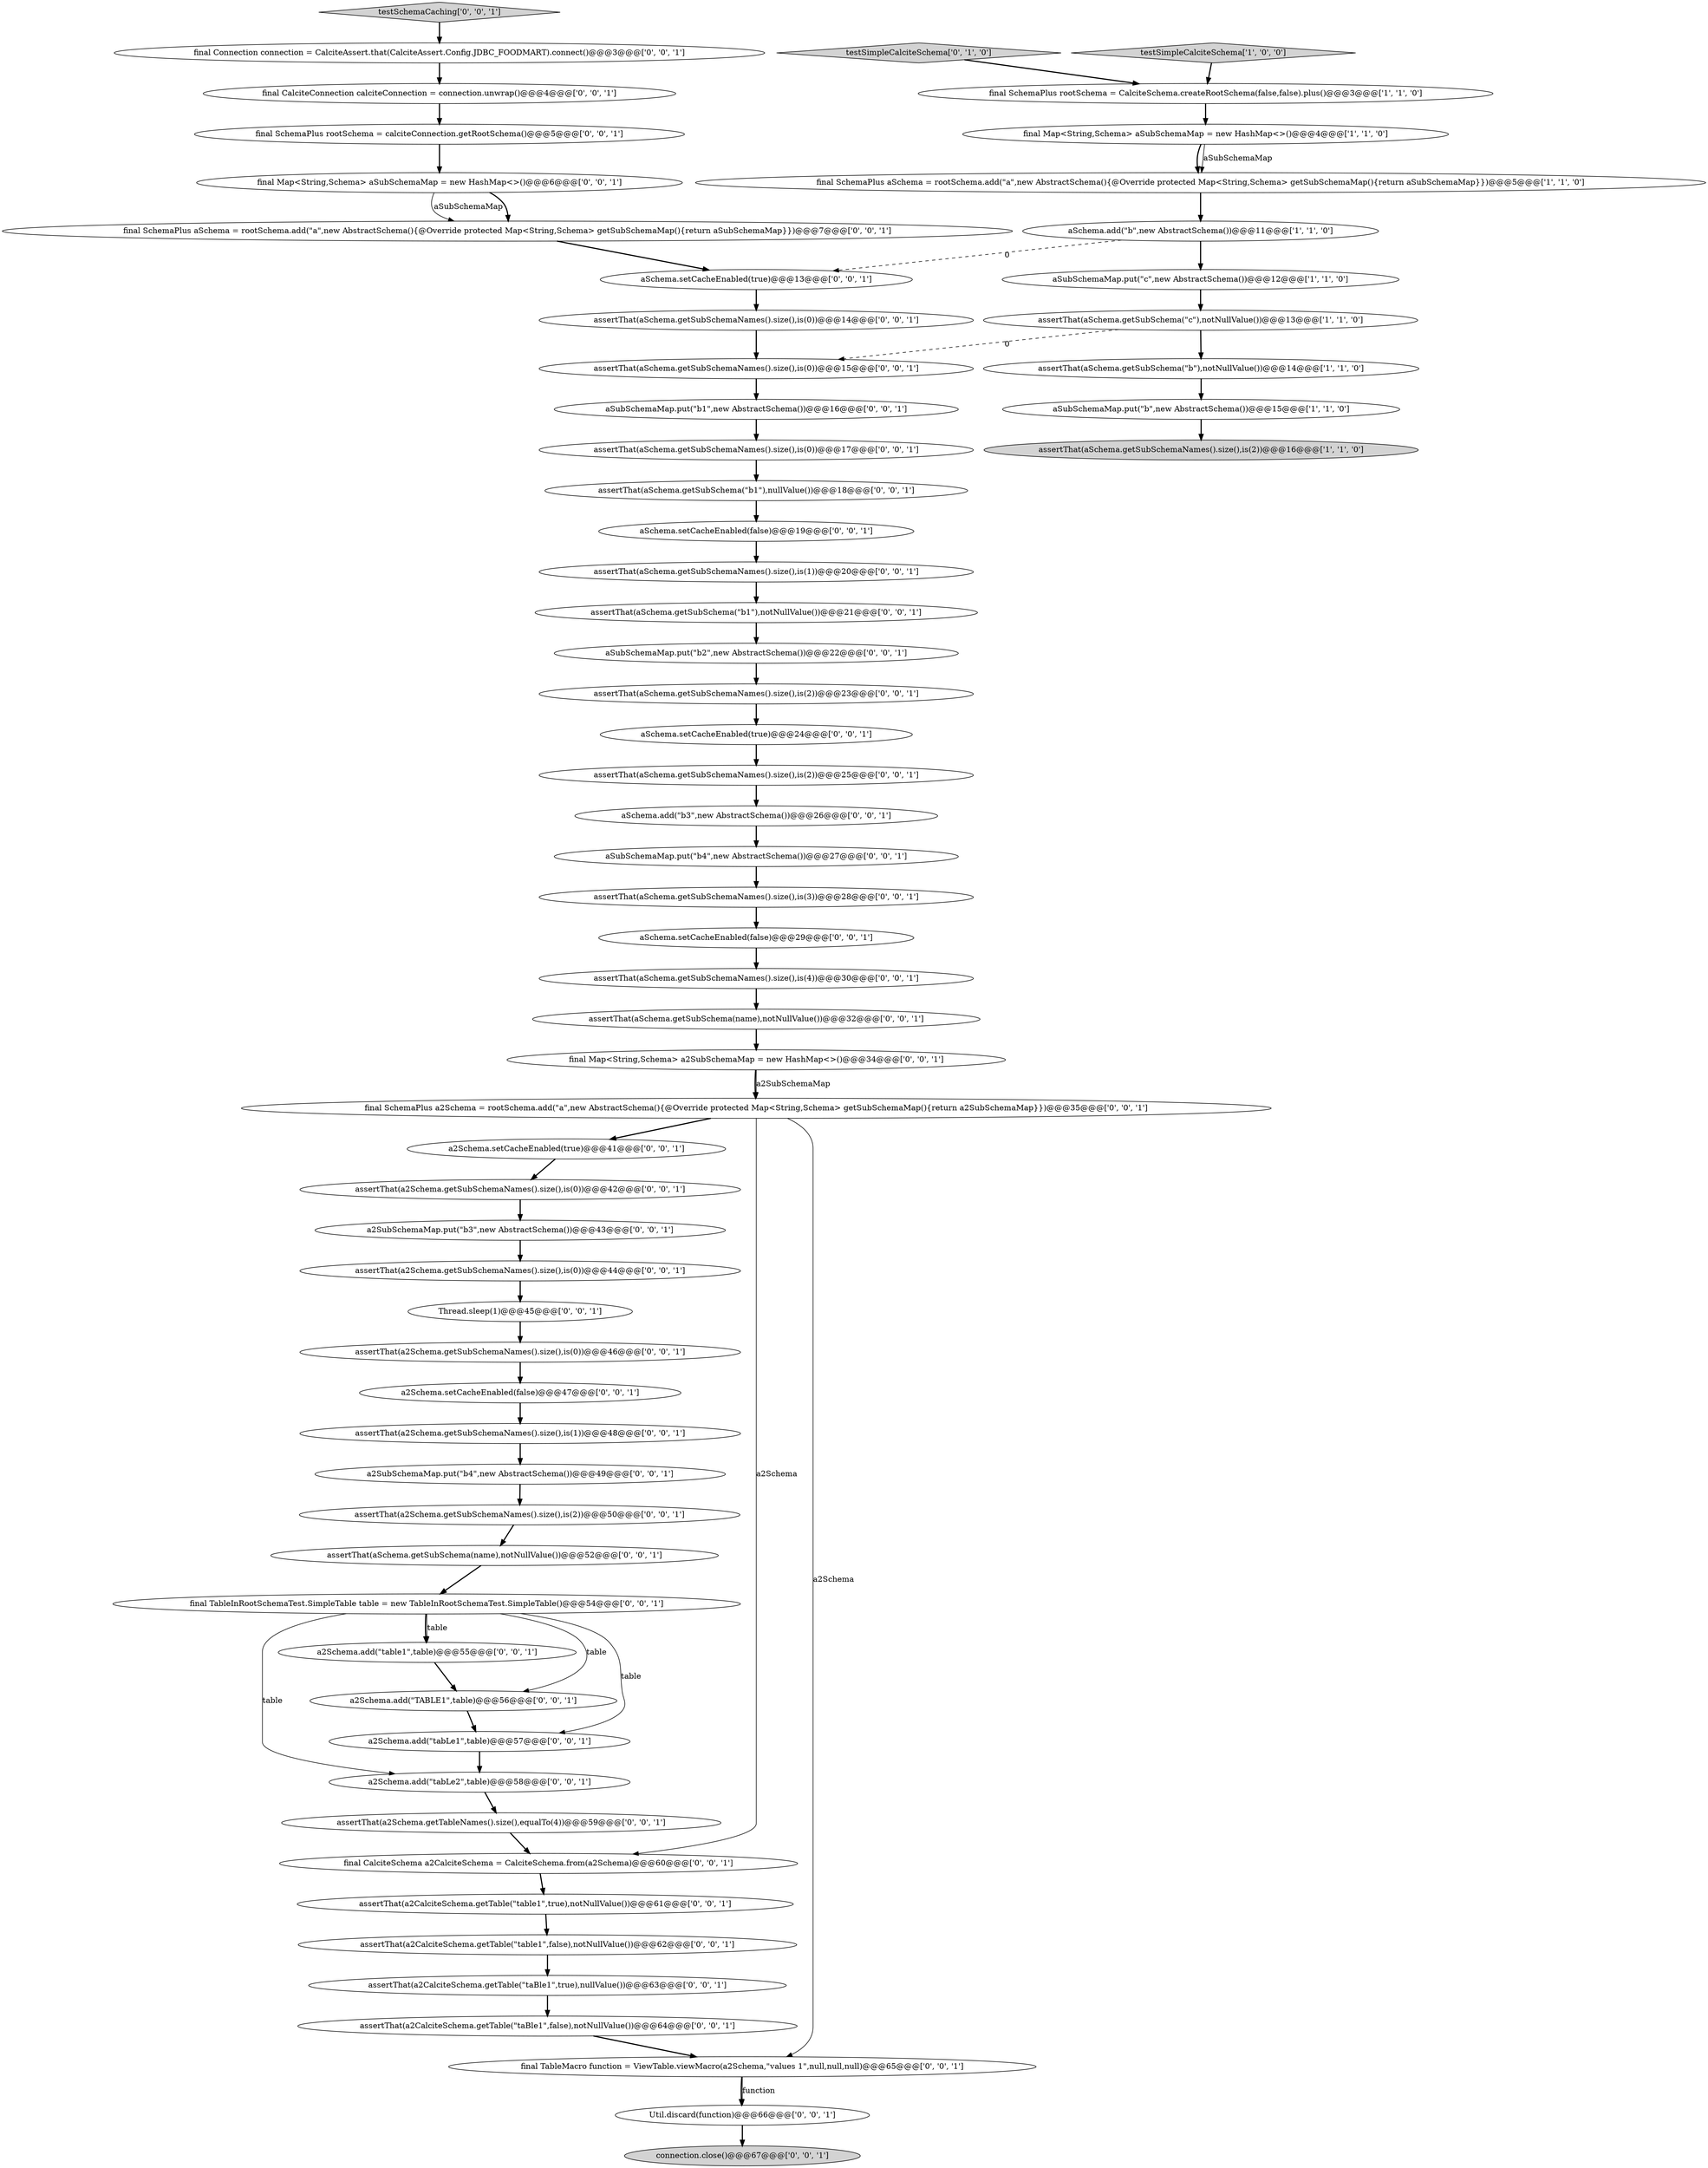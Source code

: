 digraph {
20 [style = filled, label = "a2Schema.setCacheEnabled(true)@@@41@@@['0', '0', '1']", fillcolor = white, shape = ellipse image = "AAA0AAABBB3BBB"];
28 [style = filled, label = "assertThat(a2CalciteSchema.getTable(\"table1\",false),notNullValue())@@@62@@@['0', '0', '1']", fillcolor = white, shape = ellipse image = "AAA0AAABBB3BBB"];
32 [style = filled, label = "Util.discard(function)@@@66@@@['0', '0', '1']", fillcolor = white, shape = ellipse image = "AAA0AAABBB3BBB"];
6 [style = filled, label = "aSchema.add(\"b\",new AbstractSchema())@@@11@@@['1', '1', '0']", fillcolor = white, shape = ellipse image = "AAA0AAABBB1BBB"];
17 [style = filled, label = "assertThat(a2Schema.getSubSchemaNames().size(),is(1))@@@48@@@['0', '0', '1']", fillcolor = white, shape = ellipse image = "AAA0AAABBB3BBB"];
51 [style = filled, label = "testSchemaCaching['0', '0', '1']", fillcolor = lightgray, shape = diamond image = "AAA0AAABBB3BBB"];
49 [style = filled, label = "assertThat(aSchema.getSubSchema(name),notNullValue())@@@32@@@['0', '0', '1']", fillcolor = white, shape = ellipse image = "AAA0AAABBB3BBB"];
24 [style = filled, label = "assertThat(a2Schema.getTableNames().size(),equalTo(4))@@@59@@@['0', '0', '1']", fillcolor = white, shape = ellipse image = "AAA0AAABBB3BBB"];
62 [style = filled, label = "assertThat(aSchema.getSubSchema(name),notNullValue())@@@52@@@['0', '0', '1']", fillcolor = white, shape = ellipse image = "AAA0AAABBB3BBB"];
5 [style = filled, label = "assertThat(aSchema.getSubSchemaNames().size(),is(2))@@@16@@@['1', '1', '0']", fillcolor = lightgray, shape = ellipse image = "AAA0AAABBB1BBB"];
37 [style = filled, label = "a2Schema.add(\"table1\",table)@@@55@@@['0', '0', '1']", fillcolor = white, shape = ellipse image = "AAA0AAABBB3BBB"];
55 [style = filled, label = "aSchema.setCacheEnabled(false)@@@19@@@['0', '0', '1']", fillcolor = white, shape = ellipse image = "AAA0AAABBB3BBB"];
59 [style = filled, label = "assertThat(a2CalciteSchema.getTable(\"taBle1\",false),notNullValue())@@@64@@@['0', '0', '1']", fillcolor = white, shape = ellipse image = "AAA0AAABBB3BBB"];
1 [style = filled, label = "testSimpleCalciteSchema['1', '0', '0']", fillcolor = lightgray, shape = diamond image = "AAA0AAABBB1BBB"];
25 [style = filled, label = "assertThat(a2CalciteSchema.getTable(\"table1\",true),notNullValue())@@@61@@@['0', '0', '1']", fillcolor = white, shape = ellipse image = "AAA0AAABBB3BBB"];
29 [style = filled, label = "aSchema.setCacheEnabled(true)@@@13@@@['0', '0', '1']", fillcolor = white, shape = ellipse image = "AAA0AAABBB3BBB"];
34 [style = filled, label = "assertThat(a2CalciteSchema.getTable(\"taBle1\",true),nullValue())@@@63@@@['0', '0', '1']", fillcolor = white, shape = ellipse image = "AAA0AAABBB3BBB"];
36 [style = filled, label = "final TableMacro function = ViewTable.viewMacro(a2Schema,\"values 1\",null,null,null)@@@65@@@['0', '0', '1']", fillcolor = white, shape = ellipse image = "AAA0AAABBB3BBB"];
0 [style = filled, label = "assertThat(aSchema.getSubSchema(\"c\"),notNullValue())@@@13@@@['1', '1', '0']", fillcolor = white, shape = ellipse image = "AAA0AAABBB1BBB"];
40 [style = filled, label = "assertThat(a2Schema.getSubSchemaNames().size(),is(0))@@@46@@@['0', '0', '1']", fillcolor = white, shape = ellipse image = "AAA0AAABBB3BBB"];
58 [style = filled, label = "a2SubSchemaMap.put(\"b4\",new AbstractSchema())@@@49@@@['0', '0', '1']", fillcolor = white, shape = ellipse image = "AAA0AAABBB3BBB"];
27 [style = filled, label = "assertThat(aSchema.getSubSchemaNames().size(),is(3))@@@28@@@['0', '0', '1']", fillcolor = white, shape = ellipse image = "AAA0AAABBB3BBB"];
56 [style = filled, label = "a2Schema.setCacheEnabled(false)@@@47@@@['0', '0', '1']", fillcolor = white, shape = ellipse image = "AAA0AAABBB3BBB"];
4 [style = filled, label = "final SchemaPlus aSchema = rootSchema.add(\"a\",new AbstractSchema(){@Override protected Map<String,Schema> getSubSchemaMap(){return aSubSchemaMap}})@@@5@@@['1', '1', '0']", fillcolor = white, shape = ellipse image = "AAA0AAABBB1BBB"];
23 [style = filled, label = "assertThat(aSchema.getSubSchemaNames().size(),is(0))@@@15@@@['0', '0', '1']", fillcolor = white, shape = ellipse image = "AAA0AAABBB3BBB"];
7 [style = filled, label = "aSubSchemaMap.put(\"b\",new AbstractSchema())@@@15@@@['1', '1', '0']", fillcolor = white, shape = ellipse image = "AAA0AAABBB1BBB"];
11 [style = filled, label = "aSchema.add(\"b3\",new AbstractSchema())@@@26@@@['0', '0', '1']", fillcolor = white, shape = ellipse image = "AAA0AAABBB3BBB"];
41 [style = filled, label = "final CalciteConnection calciteConnection = connection.unwrap()@@@4@@@['0', '0', '1']", fillcolor = white, shape = ellipse image = "AAA0AAABBB3BBB"];
33 [style = filled, label = "final TableInRootSchemaTest.SimpleTable table = new TableInRootSchemaTest.SimpleTable()@@@54@@@['0', '0', '1']", fillcolor = white, shape = ellipse image = "AAA0AAABBB3BBB"];
48 [style = filled, label = "assertThat(aSchema.getSubSchemaNames().size(),is(2))@@@23@@@['0', '0', '1']", fillcolor = white, shape = ellipse image = "AAA0AAABBB3BBB"];
30 [style = filled, label = "assertThat(aSchema.getSubSchemaNames().size(),is(2))@@@25@@@['0', '0', '1']", fillcolor = white, shape = ellipse image = "AAA0AAABBB3BBB"];
54 [style = filled, label = "final Connection connection = CalciteAssert.that(CalciteAssert.Config.JDBC_FOODMART).connect()@@@3@@@['0', '0', '1']", fillcolor = white, shape = ellipse image = "AAA0AAABBB3BBB"];
61 [style = filled, label = "connection.close()@@@67@@@['0', '0', '1']", fillcolor = lightgray, shape = ellipse image = "AAA0AAABBB3BBB"];
46 [style = filled, label = "aSubSchemaMap.put(\"b4\",new AbstractSchema())@@@27@@@['0', '0', '1']", fillcolor = white, shape = ellipse image = "AAA0AAABBB3BBB"];
10 [style = filled, label = "testSimpleCalciteSchema['0', '1', '0']", fillcolor = lightgray, shape = diamond image = "AAA0AAABBB2BBB"];
57 [style = filled, label = "final SchemaPlus aSchema = rootSchema.add(\"a\",new AbstractSchema(){@Override protected Map<String,Schema> getSubSchemaMap(){return aSubSchemaMap}})@@@7@@@['0', '0', '1']", fillcolor = white, shape = ellipse image = "AAA0AAABBB3BBB"];
60 [style = filled, label = "assertThat(aSchema.getSubSchemaNames().size(),is(4))@@@30@@@['0', '0', '1']", fillcolor = white, shape = ellipse image = "AAA0AAABBB3BBB"];
15 [style = filled, label = "aSubSchemaMap.put(\"b1\",new AbstractSchema())@@@16@@@['0', '0', '1']", fillcolor = white, shape = ellipse image = "AAA0AAABBB3BBB"];
3 [style = filled, label = "assertThat(aSchema.getSubSchema(\"b\"),notNullValue())@@@14@@@['1', '1', '0']", fillcolor = white, shape = ellipse image = "AAA0AAABBB1BBB"];
2 [style = filled, label = "aSubSchemaMap.put(\"c\",new AbstractSchema())@@@12@@@['1', '1', '0']", fillcolor = white, shape = ellipse image = "AAA0AAABBB1BBB"];
26 [style = filled, label = "final SchemaPlus a2Schema = rootSchema.add(\"a\",new AbstractSchema(){@Override protected Map<String,Schema> getSubSchemaMap(){return a2SubSchemaMap}})@@@35@@@['0', '0', '1']", fillcolor = white, shape = ellipse image = "AAA0AAABBB3BBB"];
14 [style = filled, label = "assertThat(a2Schema.getSubSchemaNames().size(),is(0))@@@44@@@['0', '0', '1']", fillcolor = white, shape = ellipse image = "AAA0AAABBB3BBB"];
31 [style = filled, label = "a2Schema.add(\"tabLe2\",table)@@@58@@@['0', '0', '1']", fillcolor = white, shape = ellipse image = "AAA0AAABBB3BBB"];
16 [style = filled, label = "final Map<String,Schema> a2SubSchemaMap = new HashMap<>()@@@34@@@['0', '0', '1']", fillcolor = white, shape = ellipse image = "AAA0AAABBB3BBB"];
19 [style = filled, label = "aSchema.setCacheEnabled(true)@@@24@@@['0', '0', '1']", fillcolor = white, shape = ellipse image = "AAA0AAABBB3BBB"];
21 [style = filled, label = "aSubSchemaMap.put(\"b2\",new AbstractSchema())@@@22@@@['0', '0', '1']", fillcolor = white, shape = ellipse image = "AAA0AAABBB3BBB"];
13 [style = filled, label = "aSchema.setCacheEnabled(false)@@@29@@@['0', '0', '1']", fillcolor = white, shape = ellipse image = "AAA0AAABBB3BBB"];
38 [style = filled, label = "assertThat(aSchema.getSubSchemaNames().size(),is(0))@@@17@@@['0', '0', '1']", fillcolor = white, shape = ellipse image = "AAA0AAABBB3BBB"];
44 [style = filled, label = "assertThat(a2Schema.getSubSchemaNames().size(),is(2))@@@50@@@['0', '0', '1']", fillcolor = white, shape = ellipse image = "AAA0AAABBB3BBB"];
18 [style = filled, label = "final SchemaPlus rootSchema = calciteConnection.getRootSchema()@@@5@@@['0', '0', '1']", fillcolor = white, shape = ellipse image = "AAA0AAABBB3BBB"];
43 [style = filled, label = "a2Schema.add(\"tabLe1\",table)@@@57@@@['0', '0', '1']", fillcolor = white, shape = ellipse image = "AAA0AAABBB3BBB"];
45 [style = filled, label = "assertThat(aSchema.getSubSchemaNames().size(),is(1))@@@20@@@['0', '0', '1']", fillcolor = white, shape = ellipse image = "AAA0AAABBB3BBB"];
50 [style = filled, label = "Thread.sleep(1)@@@45@@@['0', '0', '1']", fillcolor = white, shape = ellipse image = "AAA0AAABBB3BBB"];
8 [style = filled, label = "final SchemaPlus rootSchema = CalciteSchema.createRootSchema(false,false).plus()@@@3@@@['1', '1', '0']", fillcolor = white, shape = ellipse image = "AAA0AAABBB1BBB"];
53 [style = filled, label = "final CalciteSchema a2CalciteSchema = CalciteSchema.from(a2Schema)@@@60@@@['0', '0', '1']", fillcolor = white, shape = ellipse image = "AAA0AAABBB3BBB"];
9 [style = filled, label = "final Map<String,Schema> aSubSchemaMap = new HashMap<>()@@@4@@@['1', '1', '0']", fillcolor = white, shape = ellipse image = "AAA0AAABBB1BBB"];
47 [style = filled, label = "assertThat(aSchema.getSubSchema(\"b1\"),notNullValue())@@@21@@@['0', '0', '1']", fillcolor = white, shape = ellipse image = "AAA0AAABBB3BBB"];
22 [style = filled, label = "assertThat(a2Schema.getSubSchemaNames().size(),is(0))@@@42@@@['0', '0', '1']", fillcolor = white, shape = ellipse image = "AAA0AAABBB3BBB"];
12 [style = filled, label = "a2SubSchemaMap.put(\"b3\",new AbstractSchema())@@@43@@@['0', '0', '1']", fillcolor = white, shape = ellipse image = "AAA0AAABBB3BBB"];
52 [style = filled, label = "a2Schema.add(\"TABLE1\",table)@@@56@@@['0', '0', '1']", fillcolor = white, shape = ellipse image = "AAA0AAABBB3BBB"];
35 [style = filled, label = "assertThat(aSchema.getSubSchema(\"b1\"),nullValue())@@@18@@@['0', '0', '1']", fillcolor = white, shape = ellipse image = "AAA0AAABBB3BBB"];
39 [style = filled, label = "final Map<String,Schema> aSubSchemaMap = new HashMap<>()@@@6@@@['0', '0', '1']", fillcolor = white, shape = ellipse image = "AAA0AAABBB3BBB"];
42 [style = filled, label = "assertThat(aSchema.getSubSchemaNames().size(),is(0))@@@14@@@['0', '0', '1']", fillcolor = white, shape = ellipse image = "AAA0AAABBB3BBB"];
0->3 [style = bold, label=""];
27->13 [style = bold, label=""];
42->23 [style = bold, label=""];
32->61 [style = bold, label=""];
15->38 [style = bold, label=""];
53->25 [style = bold, label=""];
25->28 [style = bold, label=""];
39->57 [style = solid, label="aSubSchemaMap"];
1->8 [style = bold, label=""];
49->16 [style = bold, label=""];
44->62 [style = bold, label=""];
33->31 [style = solid, label="table"];
28->34 [style = bold, label=""];
35->55 [style = bold, label=""];
40->56 [style = bold, label=""];
4->6 [style = bold, label=""];
51->54 [style = bold, label=""];
26->36 [style = solid, label="a2Schema"];
31->24 [style = bold, label=""];
9->4 [style = bold, label=""];
0->23 [style = dashed, label="0"];
17->58 [style = bold, label=""];
23->15 [style = bold, label=""];
16->26 [style = bold, label=""];
57->29 [style = bold, label=""];
21->48 [style = bold, label=""];
36->32 [style = bold, label=""];
54->41 [style = bold, label=""];
11->46 [style = bold, label=""];
56->17 [style = bold, label=""];
9->4 [style = solid, label="aSubSchemaMap"];
20->22 [style = bold, label=""];
58->44 [style = bold, label=""];
6->2 [style = bold, label=""];
60->49 [style = bold, label=""];
13->60 [style = bold, label=""];
39->57 [style = bold, label=""];
26->53 [style = solid, label="a2Schema"];
30->11 [style = bold, label=""];
52->43 [style = bold, label=""];
7->5 [style = bold, label=""];
2->0 [style = bold, label=""];
34->59 [style = bold, label=""];
6->29 [style = dashed, label="0"];
16->26 [style = solid, label="a2SubSchemaMap"];
10->8 [style = bold, label=""];
18->39 [style = bold, label=""];
3->7 [style = bold, label=""];
22->12 [style = bold, label=""];
29->42 [style = bold, label=""];
33->52 [style = solid, label="table"];
46->27 [style = bold, label=""];
50->40 [style = bold, label=""];
33->43 [style = solid, label="table"];
12->14 [style = bold, label=""];
8->9 [style = bold, label=""];
45->47 [style = bold, label=""];
48->19 [style = bold, label=""];
14->50 [style = bold, label=""];
59->36 [style = bold, label=""];
37->52 [style = bold, label=""];
47->21 [style = bold, label=""];
62->33 [style = bold, label=""];
36->32 [style = solid, label="function"];
33->37 [style = solid, label="table"];
38->35 [style = bold, label=""];
33->37 [style = bold, label=""];
24->53 [style = bold, label=""];
41->18 [style = bold, label=""];
55->45 [style = bold, label=""];
26->20 [style = bold, label=""];
43->31 [style = bold, label=""];
19->30 [style = bold, label=""];
}
